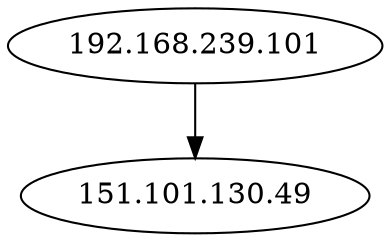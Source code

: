 digraph NWTraffic_update {
  "192.168.239.101" [degree=1, in_degree=0, out_degree=1, activity_score=0.10, total_connections=1];
  "151.101.130.49" [degree=1, in_degree=1, out_degree=0, activity_score=0.10, total_connections=1];
  "192.168.239.101" -> "151.101.130.49" [protocol_UNKNOWN=0.00,protocol_TCP=1.00,protocol_UDP=0.00,protocol_ICMP=0.00,timestamp_sin=0.80,timestamp_cos=-0.60,src_port_type=0.50,dst_port_type=0.00,conn_state_successful=1.00,conn_state_rejected_reset=0.00,conn_state_partial=0.00,conn_state_suspicious=0.00,conn_state_other=0.00,local_orig=1.00,local_resp=0.00,history_length=0.90,orig_bytes=0.48,resp_bytes=0.64,orig_pkts=0.22,resp_pkts=0.22,orig_ip_bytes=0.54,resp_ip_bytes=0.65,service_HTTP=0.00,service_FTP=0.00,service_SSH=0.00,service_DNS=0.00,service_UNKNOWN=1.00  ];
}
